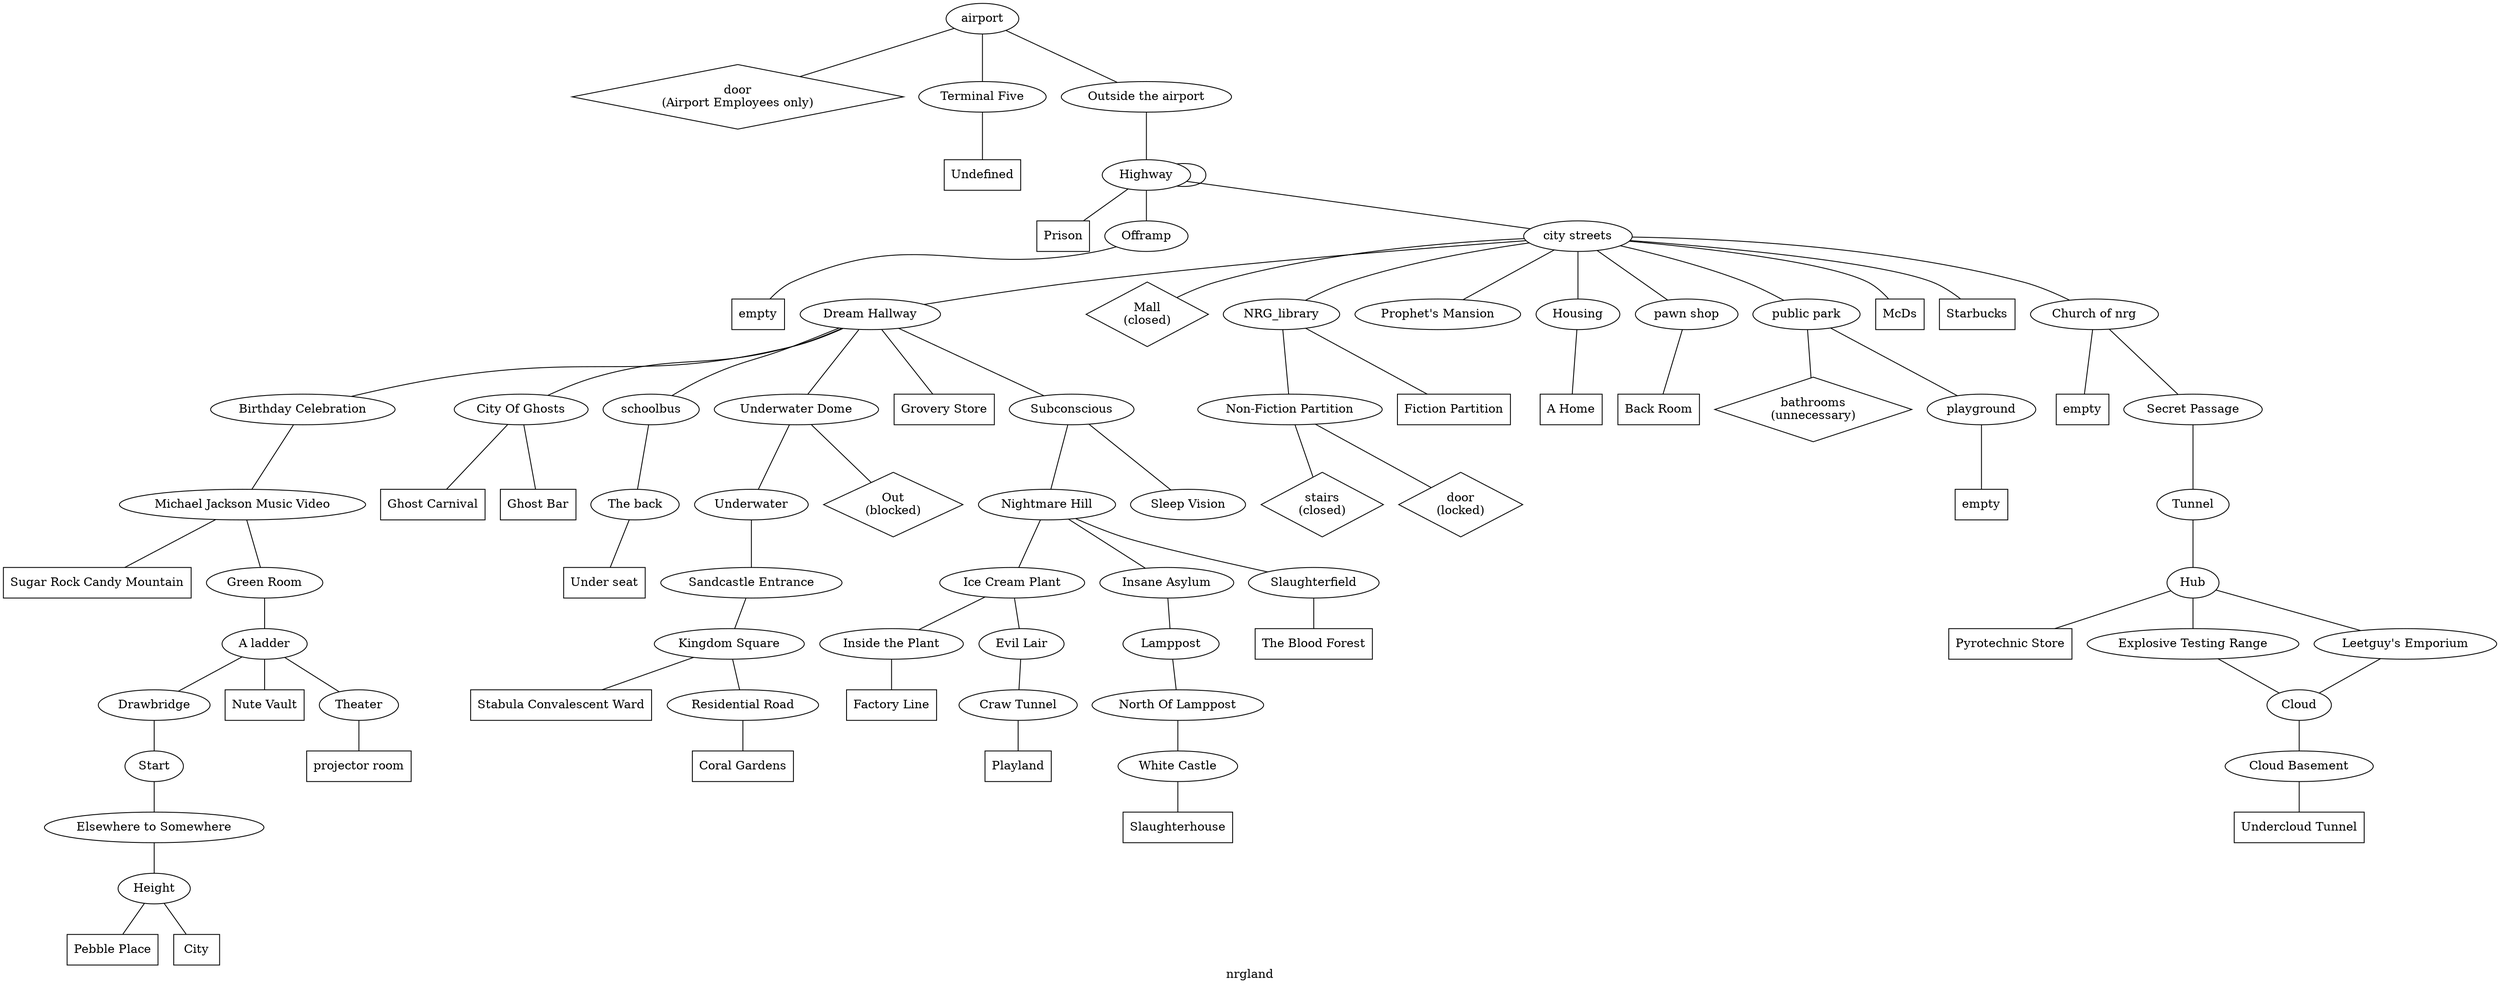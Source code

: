 graph cluster_nrgland {
        label="nrgland"
        style="filled"
        color="lightgrey"

        airport -- airport_door
        airport -- "Terminal Five" -- Undefined
        airport -- "Outside the airport" -- airport_highway
        airport_door[label="door\n(Airport Employees only)" shape="diamond"]
        airport_highway[label="Highway"]
        Undefined[shape="box"]

        airport_highway -- Prison
        airport_highway -- airport_highway
        airport_highway -- Offramp -- empty
        airport_highway -- "city streets"

        "city streets" -- "Dream Hallway"
        "city streets" -- "Mall\n(closed)"
        "city streets" -- NRG_library
        "city streets" -- "Prophet's Mansion"
        "city streets" -- Housing -- "A Home"
        "city streets" -- "pawn shop" -- nrg_pawn_shop_back_room
        "city streets" -- "public park"
        "city streets" -- McDs
        "city streets" -- Starbucks
        "city streets" -- "Church of nrg"

        "Dream Hallway" -- "Birthday Celebration" -- "Michael Jackson Music Video"
        "Dream Hallway" -- "City Of Ghosts"
        "Dream Hallway" -- schoolbus -- "The back" -- "Under seat"
        "Dream Hallway" -- "Underwater Dome"
        "Dream Hallway" -- "Grovery Store"
        "Dream Hallway" -- Subconscious

        Subconscious -- "Nightmare Hill"
        Subconscious -- "Sleep Vision"

        "Nightmare Hill" -- "Ice Cream Plant"
        "Nightmare Hill" -- "Insane Asylum" -- Lamppost -- "North Of Lamppost" -- "White Castle" -- Slaughterhouse
        "Nightmare Hill" -- Slaughterfield -- "The Blood Forest"

        "Ice Cream Plant" -- "Inside the Plant" -- "Factory Line"
        "Ice Cream Plant" -- "Evil Lair" -- "Craw Tunnel" -- Playland

        "Grovery Store"[shape="box"]
        "Factory Line"[shape="box"]
        Playland[shape="box"]
        Slaughterhouse[shape="box"]
        "The Blood Forest"[shape="box"]

        "Underwater Dome" -- Underwater -- "Sandcastle Entrance" -- "Kingdom Square"
        "Underwater Dome" -- underwater_dome_out
        underwater_dome_out[label="Out\n(blocked)" shape="diamond"]

        "Kingdom Square" -- "Stabula Convalescent Ward"
        "Kingdom Square" -- "Residential Road" -- "Coral Gardens"

        "Stabula Convalescent Ward"[shape="box"]
        "Coral Gardens"[shape="box"]

        "City Of Ghosts" -- "Ghost Carnival"
        "City Of Ghosts" -- "Ghost Bar"
        "Ghost Carnival"[shape="box"]
        "Ghost Bar"[shape="box"]
        "Under seat"[shape="box"]

        "Michael Jackson Music Video" -- "Sugar Rock Candy Mountain"
        "Michael Jackson Music Video" -- "Green Room" -- "A ladder"

        "A ladder" -- Drawbridge -- "Start" -- "Elsewhere to Somewhere" -- "Height"
        "A ladder" -- "Nute Vault"
        "A ladder" -- Theater -- "projector room"

        "Height" -- "Pebble Place"
        "Height" -- City

        "Pebble Place"[shape="box"]
        City[shape="box"]
        "Nute Vault"[shape="box"]
        "projector room"[shape="box"]

        "Sugar Rock Candy Mountain"[shape="box"]

        McDs[shape="box"]
        Starbucks[shape="box"]

        "Church of nrg" -- nrg_church_empty
        "Church of nrg" -- "Secret Passage" -- nrg_tunnel -- Hub
        nrg_church_empty[label="empty" shape="box"]
        nrg_tunnel[label="Tunnel"]

        Hub -- "Pyrotechnic Store"
        Hub -- "Explosive Testing Range" -- Cloud -- "Cloud Basement" -- "Undercloud Tunnel"
        Hub -- "Leetguy's Emporium" -- Cloud

        "Pyrotechnic Store"[shape="box"]
        "Undercloud Tunnel"[shape="box"]

        "public park" -- nrg_bathrooms
        "public park" -- playground -- nrg_playground_empty

        NRG_library -- "Non-Fiction Partition"
        NRG_library -- "Fiction Partition"

        "Non-Fiction Partition" -- NRG_library_stairs_closed
        "Non-Fiction Partition" -- NRG_library_door_locked

        NRG_library_stairs_closed[label="stairs\n(closed)" shape="diamond"]
        NRG_library_door_locked[label="door\n(locked)" shape="diamond"]
        nrg_bathrooms[label="bathrooms\n(unnecessary)" shape="diamond"]

        "Mall\n(closed)"[shape="diamond"]
        "Fiction Partition"[shape="box"]
        "A Home"[shape="box"]
        nrg_pawn_shop_back_room[label="Back Room" shape="box"]

        Prison[shape="box"]
        empty[shape="box"]
        nrg_playground_empty[label="empty" shape="box"]
}
